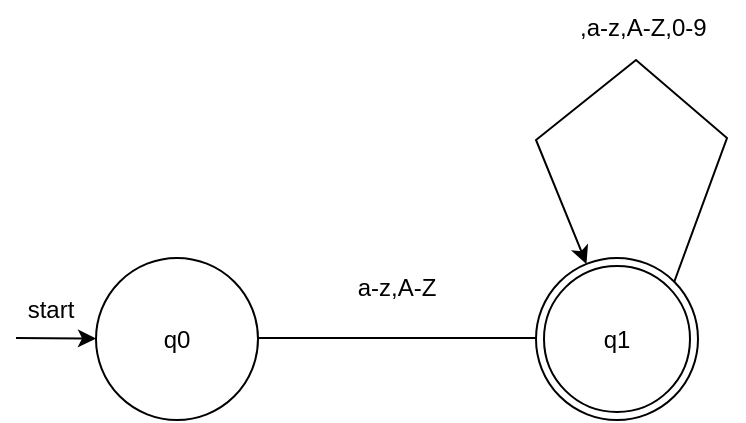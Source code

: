 <mxfile version="24.8.4">
  <diagram name="Page-1" id="2fNfKSb1KPGcxiVhra7v">
    <mxGraphModel dx="1050" dy="562" grid="1" gridSize="10" guides="1" tooltips="1" connect="1" arrows="1" fold="1" page="1" pageScale="1" pageWidth="850" pageHeight="1100" math="0" shadow="0">
      <root>
        <mxCell id="0" />
        <mxCell id="1" parent="0" />
        <mxCell id="tdsLVwdnxEBtSQGXes7N-1" value="" style="endArrow=classic;html=1;rounded=0;" edge="1" parent="1" target="tdsLVwdnxEBtSQGXes7N-2">
          <mxGeometry width="50" height="50" relative="1" as="geometry">
            <mxPoint x="20" y="349" as="sourcePoint" />
            <mxPoint x="100" y="349" as="targetPoint" />
          </mxGeometry>
        </mxCell>
        <mxCell id="tdsLVwdnxEBtSQGXes7N-23" value="" style="edgeStyle=orthogonalEdgeStyle;rounded=0;orthogonalLoop=1;jettySize=auto;html=1;" edge="1" parent="1" source="tdsLVwdnxEBtSQGXes7N-2">
          <mxGeometry relative="1" as="geometry">
            <mxPoint x="290" y="349" as="targetPoint" />
          </mxGeometry>
        </mxCell>
        <mxCell id="tdsLVwdnxEBtSQGXes7N-2" value="q0" style="ellipse;whiteSpace=wrap;html=1;aspect=fixed;" vertex="1" parent="1">
          <mxGeometry x="60" y="309" width="81" height="81" as="geometry" />
        </mxCell>
        <mxCell id="tdsLVwdnxEBtSQGXes7N-3" value="start" style="text;html=1;align=center;verticalAlign=middle;resizable=0;points=[];autosize=1;strokeColor=none;fillColor=none;" vertex="1" parent="1">
          <mxGeometry x="12" y="320" width="50" height="30" as="geometry" />
        </mxCell>
        <mxCell id="tdsLVwdnxEBtSQGXes7N-24" value="a-z,A-Z" style="text;html=1;align=center;verticalAlign=middle;resizable=0;points=[];autosize=1;strokeColor=none;fillColor=none;" vertex="1" parent="1">
          <mxGeometry x="180" y="309" width="60" height="30" as="geometry" />
        </mxCell>
        <mxCell id="tdsLVwdnxEBtSQGXes7N-25" value="q1" style="ellipse;shape=doubleEllipse;whiteSpace=wrap;html=1;aspect=fixed;" vertex="1" parent="1">
          <mxGeometry x="280" y="309" width="81" height="81" as="geometry" />
        </mxCell>
        <mxCell id="tdsLVwdnxEBtSQGXes7N-26" value="" style="endArrow=classic;html=1;rounded=0;exitX=1;exitY=0;exitDx=0;exitDy=0;" edge="1" parent="1" source="tdsLVwdnxEBtSQGXes7N-25" target="tdsLVwdnxEBtSQGXes7N-25">
          <mxGeometry width="50" height="50" relative="1" as="geometry">
            <mxPoint x="365.5" y="309" as="sourcePoint" />
            <mxPoint x="270" y="310" as="targetPoint" />
            <Array as="points">
              <mxPoint x="375.5" y="249" />
              <mxPoint x="330" y="210" />
              <mxPoint x="280" y="250" />
            </Array>
          </mxGeometry>
        </mxCell>
        <mxCell id="tdsLVwdnxEBtSQGXes7N-27" value=",&lt;span style=&quot;text-align: center; text-wrap-mode: nowrap;&quot;&gt;a-z,A-Z,0-9&lt;/span&gt;" style="text;whiteSpace=wrap;html=1;" vertex="1" parent="1">
          <mxGeometry x="300" y="180" width="70" height="40" as="geometry" />
        </mxCell>
      </root>
    </mxGraphModel>
  </diagram>
</mxfile>
